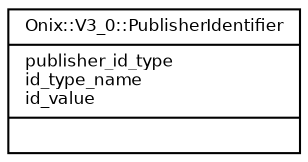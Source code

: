 digraph G {
  fontname = "Bitstream Vera Sans"
  fontsize = 8

  node [
    fontname = "Bitstream Vera Sans"
    fontsize = 8
    shape = "record"
  ]

  edge [
    fontname = "Bitstream Vera Sans"
    fontsize = 8
  ]

  PublisherIdentifier [
    label = "{Onix::V3_0::PublisherIdentifier\l|publisher_id_type\lid_type_name\lid_value\l|\l}"
  ]




}
